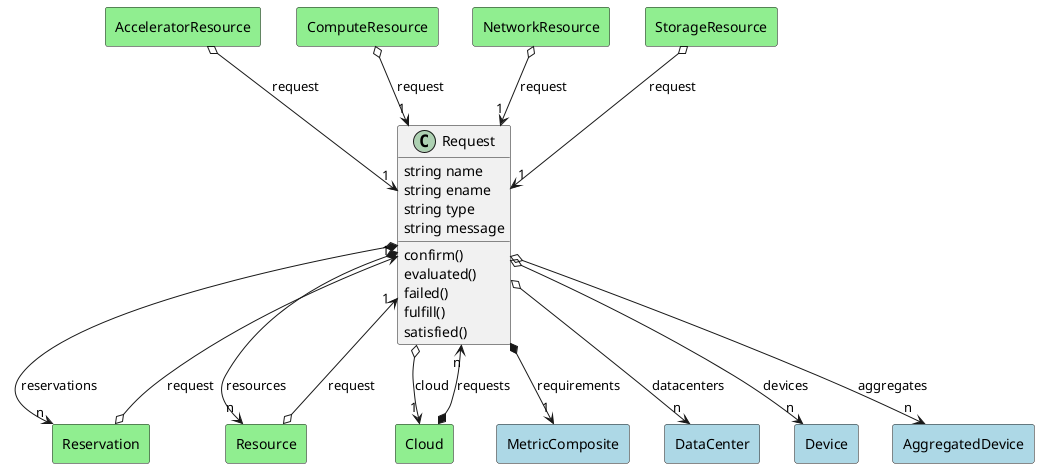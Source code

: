 @startuml

class "Request" as Model {
 string name
 string ename
 string type
 string message

 confirm()
 evaluated()
 failed()
 fulfill()
 satisfied()
 
}

rectangle "MetricComposite" as MetricComposite #lightblue {
}

Model *--> "1" MetricComposite : requirements


rectangle "Reservation" as Reservation #lightblue {
}

Model *--> "n" Reservation : reservations


rectangle "Resource" as Resource #lightblue {
}

Model *--> "n" Resource : resources


rectangle "Cloud" as Cloud #lightblue {
}

Model o--> "1" Cloud : cloud


rectangle "DataCenter" as DataCenter #lightblue {
}

Model o--> "n" DataCenter : datacenters


rectangle "Device" as Device #lightblue {
}

Model o--> "n" Device : devices


rectangle "AggregatedDevice" as AggregatedDevice #lightblue {
}

Model o--> "n" AggregatedDevice : aggregates




    rectangle "AcceleratorResource" as AcceleratorResource #lightgreen {
    }
    
        AcceleratorResource   o--> "1" Model : "request"
    
    rectangle "Cloud" as Cloud #lightgreen {
    }
    
        Cloud   *--> "n" Model : "requests"
    
    rectangle "ComputeResource" as ComputeResource #lightgreen {
    }
    
        ComputeResource   o--> "1" Model : "request"
    
    rectangle "NetworkResource" as NetworkResource #lightgreen {
    }
    
        NetworkResource   o--> "1" Model : "request"
    
    rectangle "Reservation" as Reservation #lightgreen {
    }
    
        Reservation   o--> "1" Model : "request"
    
    rectangle "Resource" as Resource #lightgreen {
    }
    
        Resource   o--> "1" Model : "request"
    
    rectangle "StorageResource" as StorageResource #lightgreen {
    }
    
        StorageResource   o--> "1" Model : "request"
    

@enduml
